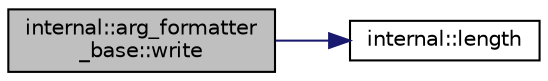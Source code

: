 digraph "internal::arg_formatter_base::write"
{
  edge [fontname="Helvetica",fontsize="10",labelfontname="Helvetica",labelfontsize="10"];
  node [fontname="Helvetica",fontsize="10",shape=record];
  rankdir="LR";
  Node1 [label="internal::arg_formatter\l_base::write",height=0.2,width=0.4,color="black", fillcolor="grey75", style="filled" fontcolor="black"];
  Node1 -> Node2 [color="midnightblue",fontsize="10",style="solid",fontname="Helvetica"];
  Node2 [label="internal::length",height=0.2,width=0.4,color="black", fillcolor="white", style="filled",URL="$namespaceinternal.html#a30114b4fb436f94aede7b8dc977b33a5"];
}
